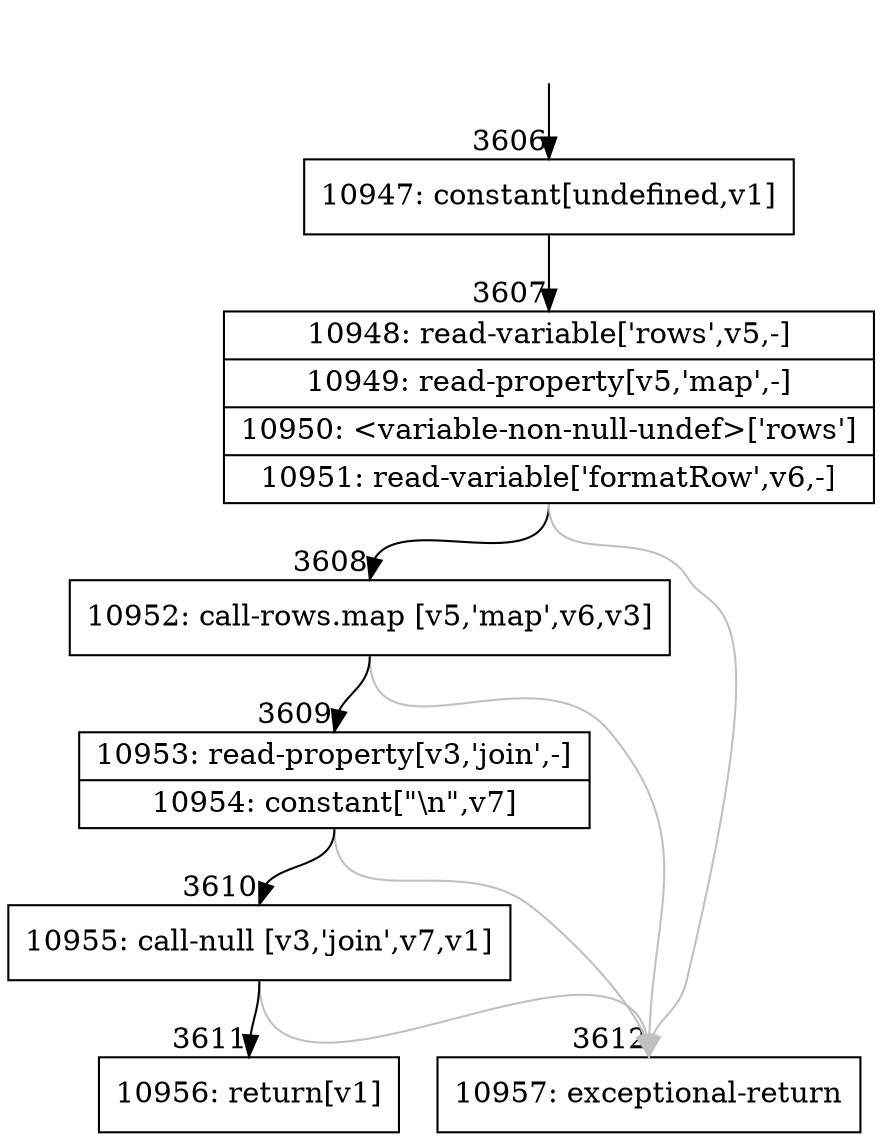 digraph {
rankdir="TD"
BB_entry332[shape=none,label=""];
BB_entry332 -> BB3606 [tailport=s, headport=n, headlabel="    3606"]
BB3606 [shape=record label="{10947: constant[undefined,v1]}" ] 
BB3606 -> BB3607 [tailport=s, headport=n, headlabel="      3607"]
BB3607 [shape=record label="{10948: read-variable['rows',v5,-]|10949: read-property[v5,'map',-]|10950: \<variable-non-null-undef\>['rows']|10951: read-variable['formatRow',v6,-]}" ] 
BB3607 -> BB3608 [tailport=s, headport=n, headlabel="      3608"]
BB3607 -> BB3612 [tailport=s, headport=n, color=gray, headlabel="      3612"]
BB3608 [shape=record label="{10952: call-rows.map [v5,'map',v6,v3]}" ] 
BB3608 -> BB3609 [tailport=s, headport=n, headlabel="      3609"]
BB3608 -> BB3612 [tailport=s, headport=n, color=gray]
BB3609 [shape=record label="{10953: read-property[v3,'join',-]|10954: constant[\"\\n\",v7]}" ] 
BB3609 -> BB3610 [tailport=s, headport=n, headlabel="      3610"]
BB3609 -> BB3612 [tailport=s, headport=n, color=gray]
BB3610 [shape=record label="{10955: call-null [v3,'join',v7,v1]}" ] 
BB3610 -> BB3611 [tailport=s, headport=n, headlabel="      3611"]
BB3610 -> BB3612 [tailport=s, headport=n, color=gray]
BB3611 [shape=record label="{10956: return[v1]}" ] 
BB3612 [shape=record label="{10957: exceptional-return}" ] 
//#$~ 2106
}
